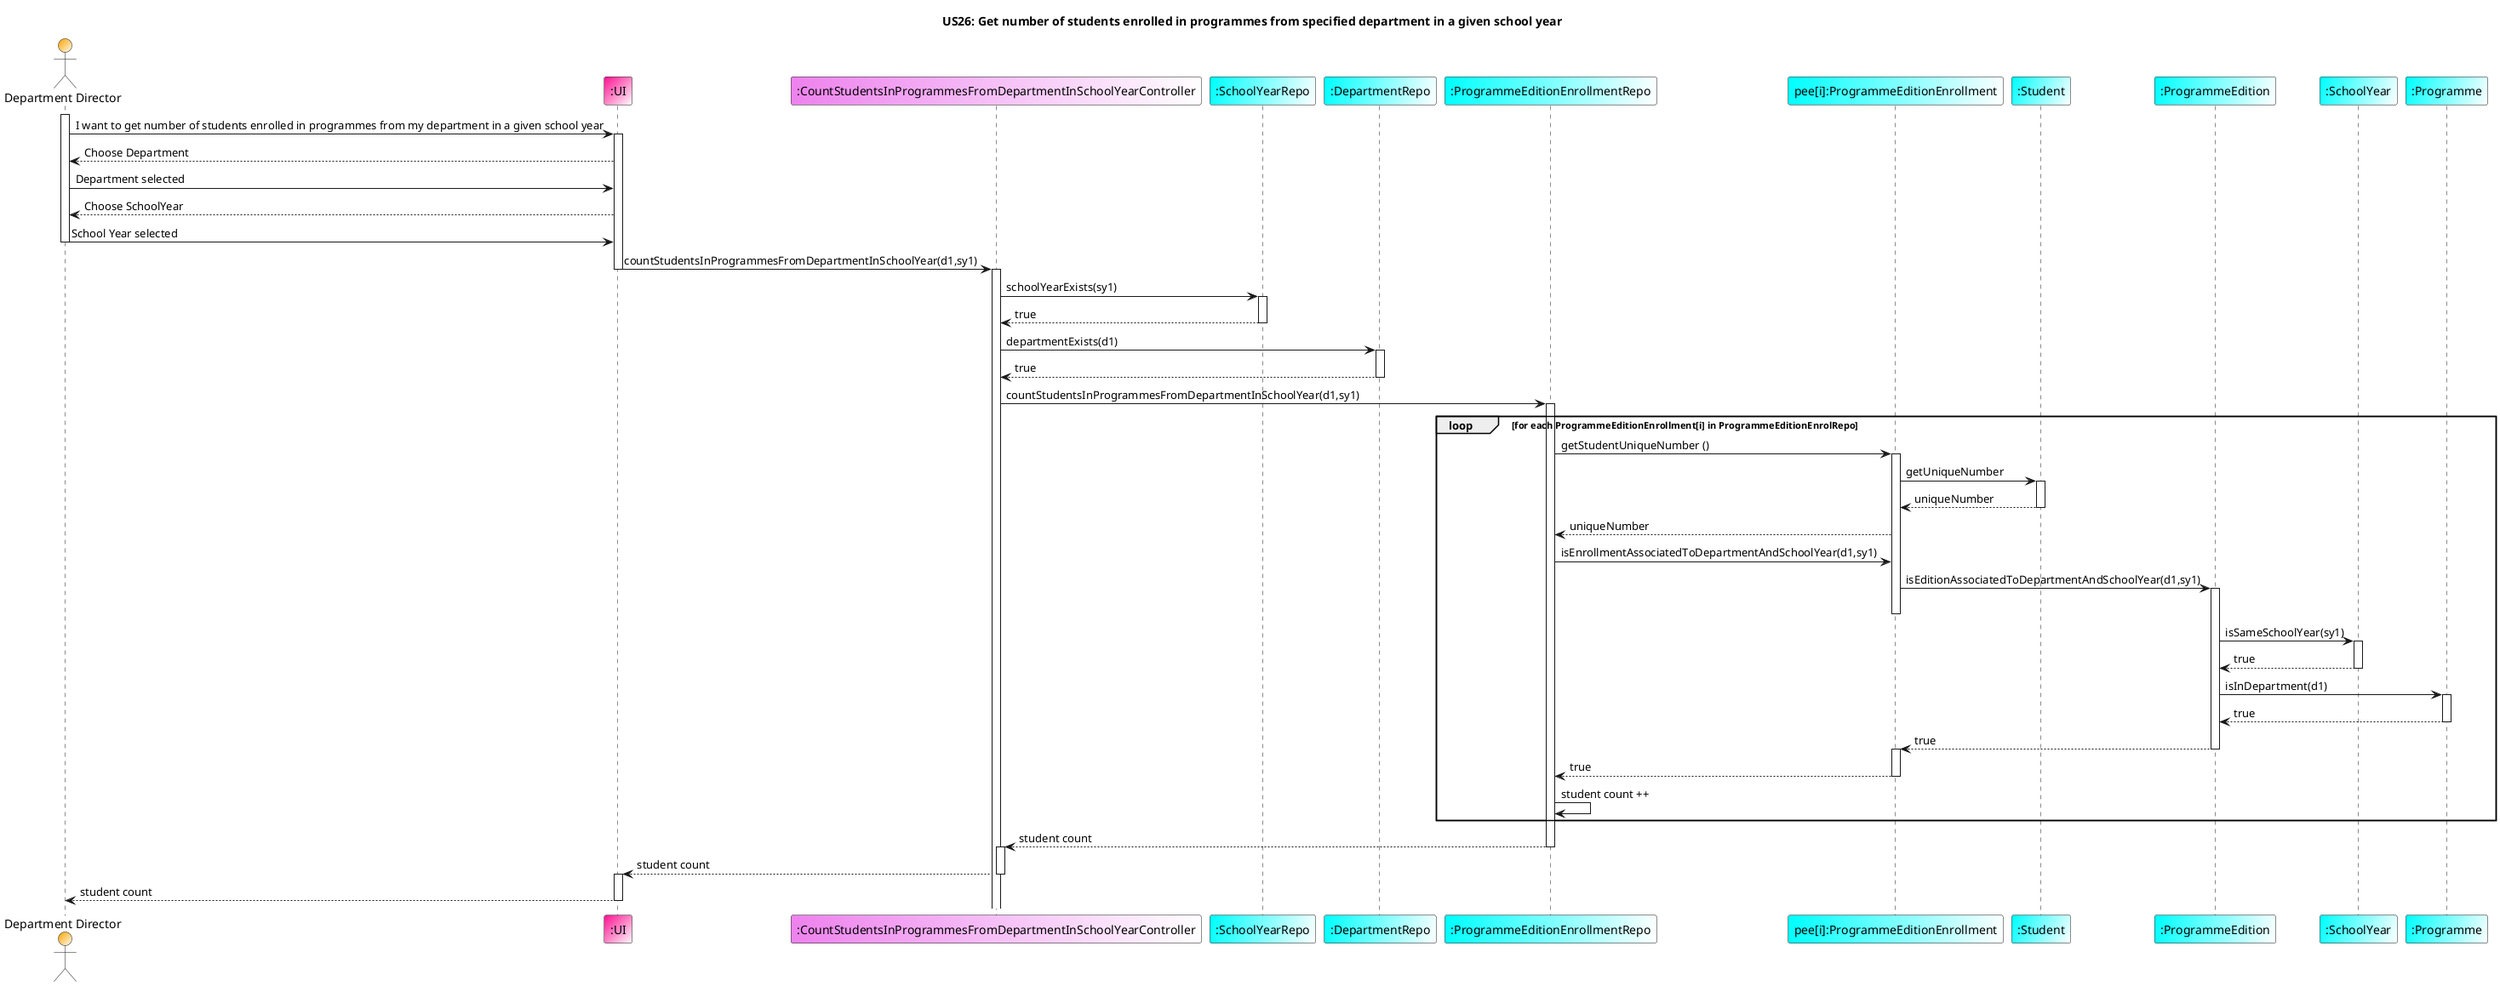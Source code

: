 @startuml

title US26: Get number of students enrolled in programmes from specified department in a given school year

actor "Department Director" as DepartmentDir #Orange/White
participant ":UI" as UI #DeepPink/White
participant ":CountStudentsInProgrammesFromDepartmentInSchoolYearController" as Controller #Violet/White
participant ":SchoolYearRepo" as SchoolYearRepo #Cyan/White
participant ":DepartmentRepo" as DepartmentRepo #Cyan/White
participant ":ProgrammeEditionEnrollmentRepo" as ProgrammeEditionEnrolRepo #Cyan/White
participant "pee[i]:ProgrammeEditionEnrollment" as ProgrammeEditionEnrollmenti #Cyan/White
participant ":Student" as Student #Cyan/White
participant ":ProgrammeEdition" as ProgrammeEdition #Cyan/White
participant ":SchoolYear" as SchoolYear #Cyan/White
participant ":Programme" as Programme #Cyan/White


activate DepartmentDir
DepartmentDir -> UI: I want to get number of students enrolled in programmes from my department in a given school year
activate UI
UI-->DepartmentDir: Choose Department
DepartmentDir ->UI: Department selected
UI --> DepartmentDir: Choose SchoolYear
DepartmentDir ->UI: School Year selected
deactivate DepartmentDir
UI-> Controller: countStudentsInProgrammesFromDepartmentInSchoolYear(d1,sy1)
deactivate UI
activate Controller
Controller -> SchoolYearRepo: schoolYearExists(sy1)
activate SchoolYearRepo
SchoolYearRepo --> Controller: true
deactivate SchoolYearRepo
Controller -> DepartmentRepo: departmentExists(d1)
activate DepartmentRepo
DepartmentRepo-->Controller: true
deactivate DepartmentRepo
Controller -> ProgrammeEditionEnrolRepo: countStudentsInProgrammesFromDepartmentInSchoolYear(d1,sy1)
activate ProgrammeEditionEnrolRepo


loop for each ProgrammeEditionEnrollment[i] in ProgrammeEditionEnrolRepo
ProgrammeEditionEnrolRepo -> ProgrammeEditionEnrollmenti: getStudentUniqueNumber ()
activate ProgrammeEditionEnrollmenti
ProgrammeEditionEnrollmenti -> Student:getUniqueNumber
activate Student
Student -->ProgrammeEditionEnrollmenti: uniqueNumber
deactivate Student
ProgrammeEditionEnrollmenti --> ProgrammeEditionEnrolRepo: uniqueNumber
ProgrammeEditionEnrolRepo ->ProgrammeEditionEnrollmenti :isEnrollmentAssociatedToDepartmentAndSchoolYear(d1,sy1)
ProgrammeEditionEnrollmenti -> ProgrammeEdition: isEditionAssociatedToDepartmentAndSchoolYear(d1,sy1)
activate ProgrammeEdition
deactivate ProgrammeEditionEnrollmenti
ProgrammeEdition->SchoolYear: isSameSchoolYear(sy1)
activate SchoolYear
SchoolYear -->ProgrammeEdition: true
deactivate SchoolYear
ProgrammeEdition->Programme: isInDepartment(d1)
activate Programme
Programme-->ProgrammeEdition:true
deactivate Programme
ProgrammeEdition-->ProgrammeEditionEnrollmenti: true
deactivate ProgrammeEdition
activate ProgrammeEditionEnrollmenti
ProgrammeEditionEnrollmenti-->ProgrammeEditionEnrolRepo: true
deactivate ProgrammeEditionEnrollmenti
ProgrammeEditionEnrolRepo->ProgrammeEditionEnrolRepo:student count ++
end
ProgrammeEditionEnrolRepo-->Controller: student count
deactivate ProgrammeEditionEnrolRepo
activate Controller
Controller --> UI: student count
deactivate Controller
activate UI
UI-->DepartmentDir: student count
deactivate UI


@enduml
